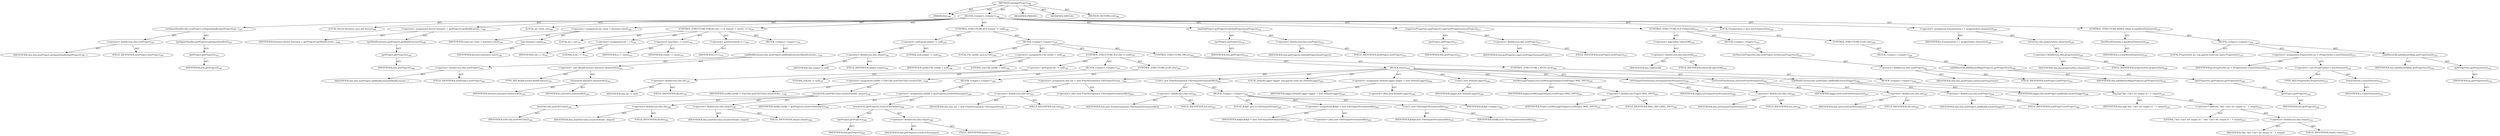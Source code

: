 digraph "initializeProject" {  
"111669149700" [label = <(METHOD,initializeProject)<SUB>186</SUB>> ]
"115964116994" [label = <(PARAM,this)<SUB>186</SUB>> ]
"25769803780" [label = <(BLOCK,&lt;empty&gt;,&lt;empty&gt;)<SUB>186</SUB>> ]
"30064771089" [label = <(setInputHandler,this.newProject.setInputHandler(getProject().ge...)<SUB>187</SUB>> ]
"30064771090" [label = <(&lt;operator&gt;.fieldAccess,this.newProject)<SUB>187</SUB>> ]
"68719476794" [label = <(IDENTIFIER,this,this.newProject.setInputHandler(getProject().ge...)> ]
"55834574854" [label = <(FIELD_IDENTIFIER,newProject,newProject)<SUB>187</SUB>> ]
"30064771091" [label = <(getInputHandler,getProject().getInputHandler())<SUB>187</SUB>> ]
"30064771092" [label = <(getProject,getProject())<SUB>187</SUB>> ]
"68719476738" [label = <(IDENTIFIER,this,getProject())<SUB>187</SUB>> ]
"94489280512" [label = <(LOCAL,Vector listeners: java.util.Vector)<SUB>189</SUB>> ]
"30064771093" [label = <(&lt;operator&gt;.assignment,Vector listeners = getProject().getBuildListene...)<SUB>189</SUB>> ]
"68719476795" [label = <(IDENTIFIER,listeners,Vector listeners = getProject().getBuildListene...)<SUB>189</SUB>> ]
"30064771094" [label = <(getBuildListeners,getProject().getBuildListeners())<SUB>189</SUB>> ]
"30064771095" [label = <(getProject,getProject())<SUB>189</SUB>> ]
"68719476739" [label = <(IDENTIFIER,this,getProject())<SUB>189</SUB>> ]
"94489280513" [label = <(LOCAL,int count: int)<SUB>190</SUB>> ]
"30064771096" [label = <(&lt;operator&gt;.assignment,int count = listeners.size())<SUB>190</SUB>> ]
"68719476796" [label = <(IDENTIFIER,count,int count = listeners.size())<SUB>190</SUB>> ]
"30064771097" [label = <(size,listeners.size())<SUB>190</SUB>> ]
"68719476797" [label = <(IDENTIFIER,listeners,listeners.size())<SUB>190</SUB>> ]
"47244640256" [label = <(CONTROL_STRUCTURE,FOR,for (int i = 0; Some(i &lt; count); i++))<SUB>191</SUB>> ]
"94489280514" [label = <(LOCAL,int i: int)<SUB>191</SUB>> ]
"30064771098" [label = <(&lt;operator&gt;.assignment,int i = 0)<SUB>191</SUB>> ]
"68719476798" [label = <(IDENTIFIER,i,int i = 0)<SUB>191</SUB>> ]
"90194313216" [label = <(LITERAL,0,int i = 0)<SUB>191</SUB>> ]
"30064771099" [label = <(&lt;operator&gt;.lessThan,i &lt; count)<SUB>191</SUB>> ]
"68719476799" [label = <(IDENTIFIER,i,i &lt; count)<SUB>191</SUB>> ]
"68719476800" [label = <(IDENTIFIER,count,i &lt; count)<SUB>191</SUB>> ]
"30064771100" [label = <(&lt;operator&gt;.postIncrement,i++)<SUB>191</SUB>> ]
"68719476801" [label = <(IDENTIFIER,i,i++)<SUB>191</SUB>> ]
"25769803781" [label = <(BLOCK,&lt;empty&gt;,&lt;empty&gt;)<SUB>191</SUB>> ]
"30064771101" [label = <(addBuildListener,this.newProject.addBuildListener((BuildListener...)<SUB>192</SUB>> ]
"30064771102" [label = <(&lt;operator&gt;.fieldAccess,this.newProject)<SUB>192</SUB>> ]
"68719476802" [label = <(IDENTIFIER,this,this.newProject.addBuildListener((BuildListener...)> ]
"55834574855" [label = <(FIELD_IDENTIFIER,newProject,newProject)<SUB>192</SUB>> ]
"30064771103" [label = <(&lt;operator&gt;.cast,(BuildListener) listeners.elementAt(i))<SUB>192</SUB>> ]
"180388626432" [label = <(TYPE_REF,BuildListener,BuildListener)<SUB>192</SUB>> ]
"30064771104" [label = <(elementAt,listeners.elementAt(i))<SUB>192</SUB>> ]
"68719476803" [label = <(IDENTIFIER,listeners,listeners.elementAt(i))<SUB>192</SUB>> ]
"68719476804" [label = <(IDENTIFIER,i,listeners.elementAt(i))<SUB>192</SUB>> ]
"47244640257" [label = <(CONTROL_STRUCTURE,IF,if (output != null))<SUB>195</SUB>> ]
"30064771105" [label = <(&lt;operator&gt;.notEquals,output != null)<SUB>195</SUB>> ]
"30064771106" [label = <(&lt;operator&gt;.fieldAccess,this.output)<SUB>195</SUB>> ]
"68719476805" [label = <(IDENTIFIER,this,output != null)> ]
"55834574856" [label = <(FIELD_IDENTIFIER,output,output)<SUB>195</SUB>> ]
"90194313217" [label = <(LITERAL,null,output != null)<SUB>195</SUB>> ]
"25769803782" [label = <(BLOCK,&lt;empty&gt;,&lt;empty&gt;)<SUB>195</SUB>> ]
"94489280515" [label = <(LOCAL,File outfile: java.io.File)<SUB>196</SUB>> ]
"30064771107" [label = <(&lt;operator&gt;.assignment,File outfile = null)<SUB>196</SUB>> ]
"68719476806" [label = <(IDENTIFIER,outfile,File outfile = null)<SUB>196</SUB>> ]
"90194313218" [label = <(LITERAL,null,File outfile = null)<SUB>196</SUB>> ]
"47244640258" [label = <(CONTROL_STRUCTURE,IF,if (dir != null))<SUB>197</SUB>> ]
"30064771108" [label = <(&lt;operator&gt;.notEquals,dir != null)<SUB>197</SUB>> ]
"30064771109" [label = <(&lt;operator&gt;.fieldAccess,this.dir)<SUB>197</SUB>> ]
"68719476807" [label = <(IDENTIFIER,this,dir != null)> ]
"55834574857" [label = <(FIELD_IDENTIFIER,dir,dir)<SUB>197</SUB>> ]
"90194313219" [label = <(LITERAL,null,dir != null)<SUB>197</SUB>> ]
"25769803783" [label = <(BLOCK,&lt;empty&gt;,&lt;empty&gt;)<SUB>197</SUB>> ]
"30064771110" [label = <(&lt;operator&gt;.assignment,outfile = FileUtils.newFileUtils().resolveFile(...)<SUB>198</SUB>> ]
"68719476808" [label = <(IDENTIFIER,outfile,outfile = FileUtils.newFileUtils().resolveFile(...)<SUB>198</SUB>> ]
"30064771111" [label = <(resolveFile,newFileUtils().resolveFile(dir, output))<SUB>198</SUB>> ]
"30064771112" [label = <(newFileUtils,newFileUtils())<SUB>198</SUB>> ]
"68719476809" [label = <(IDENTIFIER,FileUtils,newFileUtils())<SUB>198</SUB>> ]
"30064771113" [label = <(&lt;operator&gt;.fieldAccess,this.dir)<SUB>198</SUB>> ]
"68719476810" [label = <(IDENTIFIER,this,newFileUtils().resolveFile(dir, output))> ]
"55834574858" [label = <(FIELD_IDENTIFIER,dir,dir)<SUB>198</SUB>> ]
"30064771114" [label = <(&lt;operator&gt;.fieldAccess,this.output)<SUB>198</SUB>> ]
"68719476811" [label = <(IDENTIFIER,this,newFileUtils().resolveFile(dir, output))> ]
"55834574859" [label = <(FIELD_IDENTIFIER,output,output)<SUB>198</SUB>> ]
"47244640259" [label = <(CONTROL_STRUCTURE,ELSE,else)<SUB>199</SUB>> ]
"25769803784" [label = <(BLOCK,&lt;empty&gt;,&lt;empty&gt;)<SUB>199</SUB>> ]
"30064771115" [label = <(&lt;operator&gt;.assignment,outfile = getProject().resolveFile(output))<SUB>200</SUB>> ]
"68719476812" [label = <(IDENTIFIER,outfile,outfile = getProject().resolveFile(output))<SUB>200</SUB>> ]
"30064771116" [label = <(resolveFile,getProject().resolveFile(output))<SUB>200</SUB>> ]
"30064771117" [label = <(getProject,getProject())<SUB>200</SUB>> ]
"68719476740" [label = <(IDENTIFIER,this,getProject())<SUB>200</SUB>> ]
"30064771118" [label = <(&lt;operator&gt;.fieldAccess,this.output)<SUB>200</SUB>> ]
"68719476813" [label = <(IDENTIFIER,this,getProject().resolveFile(output))> ]
"55834574860" [label = <(FIELD_IDENTIFIER,output,output)<SUB>200</SUB>> ]
"47244640260" [label = <(CONTROL_STRUCTURE,TRY,try)<SUB>202</SUB>> ]
"25769803785" [label = <(BLOCK,try,try)<SUB>202</SUB>> ]
"30064771119" [label = <(&lt;operator&gt;.assignment,this.out = new PrintStream(new FileOutputStream...)<SUB>203</SUB>> ]
"30064771120" [label = <(&lt;operator&gt;.fieldAccess,this.out)<SUB>203</SUB>> ]
"68719476814" [label = <(IDENTIFIER,this,this.out = new PrintStream(new FileOutputStream...)> ]
"55834574861" [label = <(FIELD_IDENTIFIER,out,out)<SUB>203</SUB>> ]
"30064771121" [label = <(&lt;operator&gt;.alloc,new PrintStream(new FileOutputStream(outfile)))<SUB>203</SUB>> ]
"30064771122" [label = <(&lt;init&gt;,new PrintStream(new FileOutputStream(outfile)))<SUB>203</SUB>> ]
"30064771123" [label = <(&lt;operator&gt;.fieldAccess,this.out)<SUB>203</SUB>> ]
"68719476815" [label = <(IDENTIFIER,this,new PrintStream(new FileOutputStream(outfile)))> ]
"55834574862" [label = <(FIELD_IDENTIFIER,out,out)<SUB>203</SUB>> ]
"25769803786" [label = <(BLOCK,&lt;empty&gt;,&lt;empty&gt;)<SUB>203</SUB>> ]
"94489280516" [label = <(LOCAL,$obj0: java.io.FileOutputStream)<SUB>203</SUB>> ]
"30064771124" [label = <(&lt;operator&gt;.assignment,$obj0 = new FileOutputStream(outfile))<SUB>203</SUB>> ]
"68719476816" [label = <(IDENTIFIER,$obj0,$obj0 = new FileOutputStream(outfile))<SUB>203</SUB>> ]
"30064771125" [label = <(&lt;operator&gt;.alloc,new FileOutputStream(outfile))<SUB>203</SUB>> ]
"30064771126" [label = <(&lt;init&gt;,new FileOutputStream(outfile))<SUB>203</SUB>> ]
"68719476817" [label = <(IDENTIFIER,$obj0,new FileOutputStream(outfile))<SUB>203</SUB>> ]
"68719476818" [label = <(IDENTIFIER,outfile,new FileOutputStream(outfile))<SUB>203</SUB>> ]
"68719476819" [label = <(IDENTIFIER,$obj0,&lt;empty&gt;)<SUB>203</SUB>> ]
"94489280517" [label = <(LOCAL,DefaultLogger logger: org.apache.tools.ant.DefaultLogger)<SUB>204</SUB>> ]
"30064771127" [label = <(&lt;operator&gt;.assignment,DefaultLogger logger = new DefaultLogger())<SUB>204</SUB>> ]
"68719476820" [label = <(IDENTIFIER,logger,DefaultLogger logger = new DefaultLogger())<SUB>204</SUB>> ]
"30064771128" [label = <(&lt;operator&gt;.alloc,new DefaultLogger())<SUB>204</SUB>> ]
"30064771129" [label = <(&lt;init&gt;,new DefaultLogger())<SUB>204</SUB>> ]
"68719476821" [label = <(IDENTIFIER,logger,new DefaultLogger())<SUB>204</SUB>> ]
"30064771130" [label = <(setMessageOutputLevel,setMessageOutputLevel(Project.MSG_INFO))<SUB>205</SUB>> ]
"68719476822" [label = <(IDENTIFIER,logger,setMessageOutputLevel(Project.MSG_INFO))<SUB>205</SUB>> ]
"30064771131" [label = <(&lt;operator&gt;.fieldAccess,Project.MSG_INFO)<SUB>205</SUB>> ]
"68719476823" [label = <(IDENTIFIER,Project,setMessageOutputLevel(Project.MSG_INFO))<SUB>205</SUB>> ]
"55834574863" [label = <(FIELD_IDENTIFIER,MSG_INFO,MSG_INFO)<SUB>205</SUB>> ]
"30064771132" [label = <(setOutputPrintStream,setOutputPrintStream(out))<SUB>206</SUB>> ]
"68719476824" [label = <(IDENTIFIER,logger,setOutputPrintStream(out))<SUB>206</SUB>> ]
"30064771133" [label = <(&lt;operator&gt;.fieldAccess,this.out)<SUB>206</SUB>> ]
"68719476825" [label = <(IDENTIFIER,this,setOutputPrintStream(out))> ]
"55834574864" [label = <(FIELD_IDENTIFIER,out,out)<SUB>206</SUB>> ]
"30064771134" [label = <(setErrorPrintStream,setErrorPrintStream(out))<SUB>207</SUB>> ]
"68719476826" [label = <(IDENTIFIER,logger,setErrorPrintStream(out))<SUB>207</SUB>> ]
"30064771135" [label = <(&lt;operator&gt;.fieldAccess,this.out)<SUB>207</SUB>> ]
"68719476827" [label = <(IDENTIFIER,this,setErrorPrintStream(out))> ]
"55834574865" [label = <(FIELD_IDENTIFIER,out,out)<SUB>207</SUB>> ]
"30064771136" [label = <(addBuildListener,this.newProject.addBuildListener(logger))<SUB>208</SUB>> ]
"30064771137" [label = <(&lt;operator&gt;.fieldAccess,this.newProject)<SUB>208</SUB>> ]
"68719476828" [label = <(IDENTIFIER,this,this.newProject.addBuildListener(logger))> ]
"55834574866" [label = <(FIELD_IDENTIFIER,newProject,newProject)<SUB>208</SUB>> ]
"68719476829" [label = <(IDENTIFIER,logger,this.newProject.addBuildListener(logger))<SUB>208</SUB>> ]
"47244640261" [label = <(CONTROL_STRUCTURE,CATCH,catch)<SUB>209</SUB>> ]
"25769803787" [label = <(BLOCK,&lt;empty&gt;,&lt;empty&gt;)<SUB>209</SUB>> ]
"30064771138" [label = <(log,log(&quot;Ant: Can't set output to &quot; + output))<SUB>210</SUB>> ]
"68719476741" [label = <(IDENTIFIER,this,log(&quot;Ant: Can't set output to &quot; + output))<SUB>210</SUB>> ]
"30064771139" [label = <(&lt;operator&gt;.addition,&quot;Ant: Can't set output to &quot; + output)<SUB>210</SUB>> ]
"90194313220" [label = <(LITERAL,&quot;Ant: Can't set output to &quot;,&quot;Ant: Can't set output to &quot; + output)<SUB>210</SUB>> ]
"30064771140" [label = <(&lt;operator&gt;.fieldAccess,this.output)<SUB>210</SUB>> ]
"68719476830" [label = <(IDENTIFIER,this,&quot;Ant: Can't set output to &quot; + output)> ]
"55834574867" [label = <(FIELD_IDENTIFIER,output,output)<SUB>210</SUB>> ]
"30064771141" [label = <(initSubProject,getProject().initSubProject(newProject))<SUB>214</SUB>> ]
"30064771142" [label = <(getProject,getProject())<SUB>214</SUB>> ]
"68719476742" [label = <(IDENTIFIER,this,getProject())<SUB>214</SUB>> ]
"30064771143" [label = <(&lt;operator&gt;.fieldAccess,this.newProject)<SUB>214</SUB>> ]
"68719476831" [label = <(IDENTIFIER,this,getProject().initSubProject(newProject))> ]
"55834574868" [label = <(FIELD_IDENTIFIER,newProject,newProject)<SUB>214</SUB>> ]
"30064771144" [label = <(copyUserProperties,getProject().copyUserProperties(newProject))<SUB>217</SUB>> ]
"30064771145" [label = <(getProject,getProject())<SUB>217</SUB>> ]
"68719476743" [label = <(IDENTIFIER,this,getProject())<SUB>217</SUB>> ]
"30064771146" [label = <(&lt;operator&gt;.fieldAccess,this.newProject)<SUB>217</SUB>> ]
"68719476832" [label = <(IDENTIFIER,this,getProject().copyUserProperties(newProject))> ]
"55834574869" [label = <(FIELD_IDENTIFIER,newProject,newProject)<SUB>217</SUB>> ]
"47244640262" [label = <(CONTROL_STRUCTURE,IF,if (!inheritAll))<SUB>219</SUB>> ]
"30064771147" [label = <(&lt;operator&gt;.logicalNot,!inheritAll)<SUB>219</SUB>> ]
"30064771148" [label = <(&lt;operator&gt;.fieldAccess,this.inheritAll)<SUB>219</SUB>> ]
"68719476833" [label = <(IDENTIFIER,this,!inheritAll)> ]
"55834574870" [label = <(FIELD_IDENTIFIER,inheritAll,inheritAll)<SUB>219</SUB>> ]
"25769803788" [label = <(BLOCK,&lt;empty&gt;,&lt;empty&gt;)<SUB>219</SUB>> ]
"30064771149" [label = <(setSystemProperties,this.newProject.setSystemProperties())<SUB>222</SUB>> ]
"30064771150" [label = <(&lt;operator&gt;.fieldAccess,this.newProject)<SUB>222</SUB>> ]
"68719476834" [label = <(IDENTIFIER,this,this.newProject.setSystemProperties())> ]
"55834574871" [label = <(FIELD_IDENTIFIER,newProject,newProject)<SUB>222</SUB>> ]
"47244640263" [label = <(CONTROL_STRUCTURE,ELSE,else)<SUB>224</SUB>> ]
"25769803789" [label = <(BLOCK,&lt;empty&gt;,&lt;empty&gt;)<SUB>224</SUB>> ]
"30064771151" [label = <(addAlmostAll,addAlmostAll(getProject().getProperties()))<SUB>226</SUB>> ]
"68719476745" [label = <(IDENTIFIER,this,addAlmostAll(getProject().getProperties()))<SUB>226</SUB>> ]
"30064771152" [label = <(getProperties,getProject().getProperties())<SUB>226</SUB>> ]
"30064771153" [label = <(getProject,getProject())<SUB>226</SUB>> ]
"68719476744" [label = <(IDENTIFIER,this,getProject())<SUB>226</SUB>> ]
"94489280518" [label = <(LOCAL,Enumeration e: java.util.Enumeration)<SUB>229</SUB>> ]
"30064771154" [label = <(&lt;operator&gt;.assignment,Enumeration e = propertySets.elements())<SUB>229</SUB>> ]
"68719476835" [label = <(IDENTIFIER,e,Enumeration e = propertySets.elements())<SUB>229</SUB>> ]
"30064771155" [label = <(elements,this.propertySets.elements())<SUB>229</SUB>> ]
"30064771156" [label = <(&lt;operator&gt;.fieldAccess,this.propertySets)<SUB>229</SUB>> ]
"68719476836" [label = <(IDENTIFIER,this,this.propertySets.elements())> ]
"55834574872" [label = <(FIELD_IDENTIFIER,propertySets,propertySets)<SUB>229</SUB>> ]
"47244640264" [label = <(CONTROL_STRUCTURE,WHILE,while (e.hasMoreElements()))<SUB>230</SUB>> ]
"30064771157" [label = <(hasMoreElements,e.hasMoreElements())<SUB>230</SUB>> ]
"68719476837" [label = <(IDENTIFIER,e,e.hasMoreElements())<SUB>230</SUB>> ]
"25769803790" [label = <(BLOCK,&lt;empty&gt;,&lt;empty&gt;)<SUB>230</SUB>> ]
"94489280519" [label = <(LOCAL,PropertySet ps: org.apache.tools.ant.types.PropertySet)<SUB>231</SUB>> ]
"30064771158" [label = <(&lt;operator&gt;.assignment,PropertySet ps = (PropertySet) e.nextElement())<SUB>231</SUB>> ]
"68719476838" [label = <(IDENTIFIER,ps,PropertySet ps = (PropertySet) e.nextElement())<SUB>231</SUB>> ]
"30064771159" [label = <(&lt;operator&gt;.cast,(PropertySet) e.nextElement())<SUB>231</SUB>> ]
"180388626433" [label = <(TYPE_REF,PropertySet,PropertySet)<SUB>231</SUB>> ]
"30064771160" [label = <(nextElement,e.nextElement())<SUB>231</SUB>> ]
"68719476839" [label = <(IDENTIFIER,e,e.nextElement())<SUB>231</SUB>> ]
"30064771161" [label = <(addAlmostAll,addAlmostAll(ps.getProperties()))<SUB>232</SUB>> ]
"68719476746" [label = <(IDENTIFIER,this,addAlmostAll(ps.getProperties()))<SUB>232</SUB>> ]
"30064771162" [label = <(getProperties,getProperties())<SUB>232</SUB>> ]
"68719476840" [label = <(IDENTIFIER,ps,getProperties())<SUB>232</SUB>> ]
"133143986195" [label = <(MODIFIER,PRIVATE)> ]
"133143986196" [label = <(MODIFIER,VIRTUAL)> ]
"128849018884" [label = <(METHOD_RETURN,void)<SUB>186</SUB>> ]
  "111669149700" -> "115964116994"  [ label = "AST: "] 
  "111669149700" -> "25769803780"  [ label = "AST: "] 
  "111669149700" -> "133143986195"  [ label = "AST: "] 
  "111669149700" -> "133143986196"  [ label = "AST: "] 
  "111669149700" -> "128849018884"  [ label = "AST: "] 
  "25769803780" -> "30064771089"  [ label = "AST: "] 
  "25769803780" -> "94489280512"  [ label = "AST: "] 
  "25769803780" -> "30064771093"  [ label = "AST: "] 
  "25769803780" -> "94489280513"  [ label = "AST: "] 
  "25769803780" -> "30064771096"  [ label = "AST: "] 
  "25769803780" -> "47244640256"  [ label = "AST: "] 
  "25769803780" -> "47244640257"  [ label = "AST: "] 
  "25769803780" -> "30064771141"  [ label = "AST: "] 
  "25769803780" -> "30064771144"  [ label = "AST: "] 
  "25769803780" -> "47244640262"  [ label = "AST: "] 
  "25769803780" -> "94489280518"  [ label = "AST: "] 
  "25769803780" -> "30064771154"  [ label = "AST: "] 
  "25769803780" -> "47244640264"  [ label = "AST: "] 
  "30064771089" -> "30064771090"  [ label = "AST: "] 
  "30064771089" -> "30064771091"  [ label = "AST: "] 
  "30064771090" -> "68719476794"  [ label = "AST: "] 
  "30064771090" -> "55834574854"  [ label = "AST: "] 
  "30064771091" -> "30064771092"  [ label = "AST: "] 
  "30064771092" -> "68719476738"  [ label = "AST: "] 
  "30064771093" -> "68719476795"  [ label = "AST: "] 
  "30064771093" -> "30064771094"  [ label = "AST: "] 
  "30064771094" -> "30064771095"  [ label = "AST: "] 
  "30064771095" -> "68719476739"  [ label = "AST: "] 
  "30064771096" -> "68719476796"  [ label = "AST: "] 
  "30064771096" -> "30064771097"  [ label = "AST: "] 
  "30064771097" -> "68719476797"  [ label = "AST: "] 
  "47244640256" -> "94489280514"  [ label = "AST: "] 
  "47244640256" -> "30064771098"  [ label = "AST: "] 
  "47244640256" -> "30064771099"  [ label = "AST: "] 
  "47244640256" -> "30064771100"  [ label = "AST: "] 
  "47244640256" -> "25769803781"  [ label = "AST: "] 
  "30064771098" -> "68719476798"  [ label = "AST: "] 
  "30064771098" -> "90194313216"  [ label = "AST: "] 
  "30064771099" -> "68719476799"  [ label = "AST: "] 
  "30064771099" -> "68719476800"  [ label = "AST: "] 
  "30064771100" -> "68719476801"  [ label = "AST: "] 
  "25769803781" -> "30064771101"  [ label = "AST: "] 
  "30064771101" -> "30064771102"  [ label = "AST: "] 
  "30064771101" -> "30064771103"  [ label = "AST: "] 
  "30064771102" -> "68719476802"  [ label = "AST: "] 
  "30064771102" -> "55834574855"  [ label = "AST: "] 
  "30064771103" -> "180388626432"  [ label = "AST: "] 
  "30064771103" -> "30064771104"  [ label = "AST: "] 
  "30064771104" -> "68719476803"  [ label = "AST: "] 
  "30064771104" -> "68719476804"  [ label = "AST: "] 
  "47244640257" -> "30064771105"  [ label = "AST: "] 
  "47244640257" -> "25769803782"  [ label = "AST: "] 
  "30064771105" -> "30064771106"  [ label = "AST: "] 
  "30064771105" -> "90194313217"  [ label = "AST: "] 
  "30064771106" -> "68719476805"  [ label = "AST: "] 
  "30064771106" -> "55834574856"  [ label = "AST: "] 
  "25769803782" -> "94489280515"  [ label = "AST: "] 
  "25769803782" -> "30064771107"  [ label = "AST: "] 
  "25769803782" -> "47244640258"  [ label = "AST: "] 
  "25769803782" -> "47244640260"  [ label = "AST: "] 
  "30064771107" -> "68719476806"  [ label = "AST: "] 
  "30064771107" -> "90194313218"  [ label = "AST: "] 
  "47244640258" -> "30064771108"  [ label = "AST: "] 
  "47244640258" -> "25769803783"  [ label = "AST: "] 
  "47244640258" -> "47244640259"  [ label = "AST: "] 
  "30064771108" -> "30064771109"  [ label = "AST: "] 
  "30064771108" -> "90194313219"  [ label = "AST: "] 
  "30064771109" -> "68719476807"  [ label = "AST: "] 
  "30064771109" -> "55834574857"  [ label = "AST: "] 
  "25769803783" -> "30064771110"  [ label = "AST: "] 
  "30064771110" -> "68719476808"  [ label = "AST: "] 
  "30064771110" -> "30064771111"  [ label = "AST: "] 
  "30064771111" -> "30064771112"  [ label = "AST: "] 
  "30064771111" -> "30064771113"  [ label = "AST: "] 
  "30064771111" -> "30064771114"  [ label = "AST: "] 
  "30064771112" -> "68719476809"  [ label = "AST: "] 
  "30064771113" -> "68719476810"  [ label = "AST: "] 
  "30064771113" -> "55834574858"  [ label = "AST: "] 
  "30064771114" -> "68719476811"  [ label = "AST: "] 
  "30064771114" -> "55834574859"  [ label = "AST: "] 
  "47244640259" -> "25769803784"  [ label = "AST: "] 
  "25769803784" -> "30064771115"  [ label = "AST: "] 
  "30064771115" -> "68719476812"  [ label = "AST: "] 
  "30064771115" -> "30064771116"  [ label = "AST: "] 
  "30064771116" -> "30064771117"  [ label = "AST: "] 
  "30064771116" -> "30064771118"  [ label = "AST: "] 
  "30064771117" -> "68719476740"  [ label = "AST: "] 
  "30064771118" -> "68719476813"  [ label = "AST: "] 
  "30064771118" -> "55834574860"  [ label = "AST: "] 
  "47244640260" -> "25769803785"  [ label = "AST: "] 
  "47244640260" -> "47244640261"  [ label = "AST: "] 
  "25769803785" -> "30064771119"  [ label = "AST: "] 
  "25769803785" -> "30064771122"  [ label = "AST: "] 
  "25769803785" -> "94489280517"  [ label = "AST: "] 
  "25769803785" -> "30064771127"  [ label = "AST: "] 
  "25769803785" -> "30064771129"  [ label = "AST: "] 
  "25769803785" -> "30064771130"  [ label = "AST: "] 
  "25769803785" -> "30064771132"  [ label = "AST: "] 
  "25769803785" -> "30064771134"  [ label = "AST: "] 
  "25769803785" -> "30064771136"  [ label = "AST: "] 
  "30064771119" -> "30064771120"  [ label = "AST: "] 
  "30064771119" -> "30064771121"  [ label = "AST: "] 
  "30064771120" -> "68719476814"  [ label = "AST: "] 
  "30064771120" -> "55834574861"  [ label = "AST: "] 
  "30064771122" -> "30064771123"  [ label = "AST: "] 
  "30064771122" -> "25769803786"  [ label = "AST: "] 
  "30064771123" -> "68719476815"  [ label = "AST: "] 
  "30064771123" -> "55834574862"  [ label = "AST: "] 
  "25769803786" -> "94489280516"  [ label = "AST: "] 
  "25769803786" -> "30064771124"  [ label = "AST: "] 
  "25769803786" -> "30064771126"  [ label = "AST: "] 
  "25769803786" -> "68719476819"  [ label = "AST: "] 
  "30064771124" -> "68719476816"  [ label = "AST: "] 
  "30064771124" -> "30064771125"  [ label = "AST: "] 
  "30064771126" -> "68719476817"  [ label = "AST: "] 
  "30064771126" -> "68719476818"  [ label = "AST: "] 
  "30064771127" -> "68719476820"  [ label = "AST: "] 
  "30064771127" -> "30064771128"  [ label = "AST: "] 
  "30064771129" -> "68719476821"  [ label = "AST: "] 
  "30064771130" -> "68719476822"  [ label = "AST: "] 
  "30064771130" -> "30064771131"  [ label = "AST: "] 
  "30064771131" -> "68719476823"  [ label = "AST: "] 
  "30064771131" -> "55834574863"  [ label = "AST: "] 
  "30064771132" -> "68719476824"  [ label = "AST: "] 
  "30064771132" -> "30064771133"  [ label = "AST: "] 
  "30064771133" -> "68719476825"  [ label = "AST: "] 
  "30064771133" -> "55834574864"  [ label = "AST: "] 
  "30064771134" -> "68719476826"  [ label = "AST: "] 
  "30064771134" -> "30064771135"  [ label = "AST: "] 
  "30064771135" -> "68719476827"  [ label = "AST: "] 
  "30064771135" -> "55834574865"  [ label = "AST: "] 
  "30064771136" -> "30064771137"  [ label = "AST: "] 
  "30064771136" -> "68719476829"  [ label = "AST: "] 
  "30064771137" -> "68719476828"  [ label = "AST: "] 
  "30064771137" -> "55834574866"  [ label = "AST: "] 
  "47244640261" -> "25769803787"  [ label = "AST: "] 
  "25769803787" -> "30064771138"  [ label = "AST: "] 
  "30064771138" -> "68719476741"  [ label = "AST: "] 
  "30064771138" -> "30064771139"  [ label = "AST: "] 
  "30064771139" -> "90194313220"  [ label = "AST: "] 
  "30064771139" -> "30064771140"  [ label = "AST: "] 
  "30064771140" -> "68719476830"  [ label = "AST: "] 
  "30064771140" -> "55834574867"  [ label = "AST: "] 
  "30064771141" -> "30064771142"  [ label = "AST: "] 
  "30064771141" -> "30064771143"  [ label = "AST: "] 
  "30064771142" -> "68719476742"  [ label = "AST: "] 
  "30064771143" -> "68719476831"  [ label = "AST: "] 
  "30064771143" -> "55834574868"  [ label = "AST: "] 
  "30064771144" -> "30064771145"  [ label = "AST: "] 
  "30064771144" -> "30064771146"  [ label = "AST: "] 
  "30064771145" -> "68719476743"  [ label = "AST: "] 
  "30064771146" -> "68719476832"  [ label = "AST: "] 
  "30064771146" -> "55834574869"  [ label = "AST: "] 
  "47244640262" -> "30064771147"  [ label = "AST: "] 
  "47244640262" -> "25769803788"  [ label = "AST: "] 
  "47244640262" -> "47244640263"  [ label = "AST: "] 
  "30064771147" -> "30064771148"  [ label = "AST: "] 
  "30064771148" -> "68719476833"  [ label = "AST: "] 
  "30064771148" -> "55834574870"  [ label = "AST: "] 
  "25769803788" -> "30064771149"  [ label = "AST: "] 
  "30064771149" -> "30064771150"  [ label = "AST: "] 
  "30064771150" -> "68719476834"  [ label = "AST: "] 
  "30064771150" -> "55834574871"  [ label = "AST: "] 
  "47244640263" -> "25769803789"  [ label = "AST: "] 
  "25769803789" -> "30064771151"  [ label = "AST: "] 
  "30064771151" -> "68719476745"  [ label = "AST: "] 
  "30064771151" -> "30064771152"  [ label = "AST: "] 
  "30064771152" -> "30064771153"  [ label = "AST: "] 
  "30064771153" -> "68719476744"  [ label = "AST: "] 
  "30064771154" -> "68719476835"  [ label = "AST: "] 
  "30064771154" -> "30064771155"  [ label = "AST: "] 
  "30064771155" -> "30064771156"  [ label = "AST: "] 
  "30064771156" -> "68719476836"  [ label = "AST: "] 
  "30064771156" -> "55834574872"  [ label = "AST: "] 
  "47244640264" -> "30064771157"  [ label = "AST: "] 
  "47244640264" -> "25769803790"  [ label = "AST: "] 
  "30064771157" -> "68719476837"  [ label = "AST: "] 
  "25769803790" -> "94489280519"  [ label = "AST: "] 
  "25769803790" -> "30064771158"  [ label = "AST: "] 
  "25769803790" -> "30064771161"  [ label = "AST: "] 
  "30064771158" -> "68719476838"  [ label = "AST: "] 
  "30064771158" -> "30064771159"  [ label = "AST: "] 
  "30064771159" -> "180388626433"  [ label = "AST: "] 
  "30064771159" -> "30064771160"  [ label = "AST: "] 
  "30064771160" -> "68719476839"  [ label = "AST: "] 
  "30064771161" -> "68719476746"  [ label = "AST: "] 
  "30064771161" -> "30064771162"  [ label = "AST: "] 
  "30064771162" -> "68719476840"  [ label = "AST: "] 
  "111669149700" -> "115964116994"  [ label = "DDG: "] 
}
